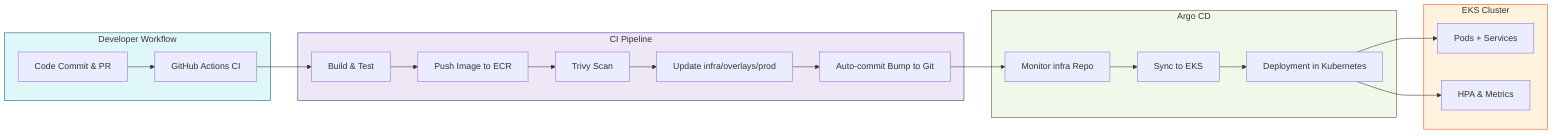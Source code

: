flowchart LR
  subgraph Dev_Workflow[Developer Workflow]
    A[Code Commit & PR] --> B[GitHub Actions CI]
  end

  subgraph CI_Pipeline[CI Pipeline]
    B --> C[Build & Test]
    C --> D[Push Image to ECR]
    D --> E[Trivy Scan]
    E --> F[Update infra/overlays/prod]
    F --> G[Auto-commit Bump to Git]
  end

  subgraph GitOps_CD[Argo CD]
    G --> H[Monitor infra Repo]
    H --> I[Sync to EKS]
    I --> J[Deployment in Kubernetes]
  end

  subgraph EKS_Cluster[EKS Cluster]
    J --> K[Pods + Services]
    J --> L[HPA & Metrics]
  end

  style Dev_Workflow fill:#e0f7fa,stroke:#006064
  style CI_Pipeline fill:#ede7f6,stroke:#4527a0
  style GitOps_CD fill:#f1f8e9,stroke:#33691e
  style EKS_Cluster fill:#fff3e0,stroke:#e65100